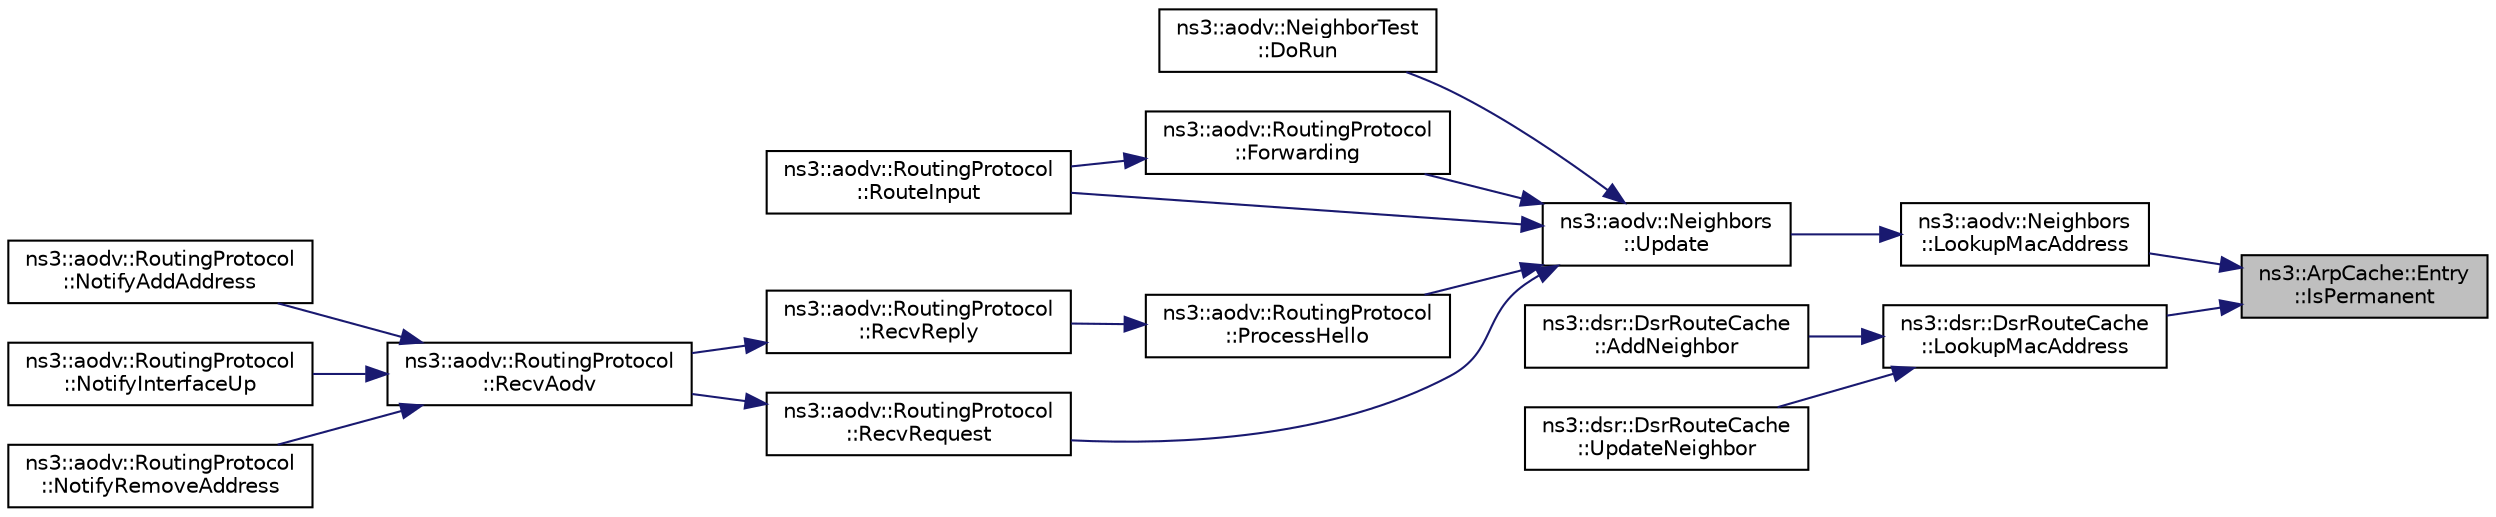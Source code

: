digraph "ns3::ArpCache::Entry::IsPermanent"
{
 // LATEX_PDF_SIZE
  edge [fontname="Helvetica",fontsize="10",labelfontname="Helvetica",labelfontsize="10"];
  node [fontname="Helvetica",fontsize="10",shape=record];
  rankdir="RL";
  Node1 [label="ns3::ArpCache::Entry\l::IsPermanent",height=0.2,width=0.4,color="black", fillcolor="grey75", style="filled", fontcolor="black",tooltip=" "];
  Node1 -> Node2 [dir="back",color="midnightblue",fontsize="10",style="solid",fontname="Helvetica"];
  Node2 [label="ns3::aodv::Neighbors\l::LookupMacAddress",height=0.2,width=0.4,color="black", fillcolor="white", style="filled",URL="$classns3_1_1aodv_1_1_neighbors.html#a80fe8ddf0e7d8790a897fa32fd3063a1",tooltip="Find MAC address by IP using list of ARP caches."];
  Node2 -> Node3 [dir="back",color="midnightblue",fontsize="10",style="solid",fontname="Helvetica"];
  Node3 [label="ns3::aodv::Neighbors\l::Update",height=0.2,width=0.4,color="black", fillcolor="white", style="filled",URL="$classns3_1_1aodv_1_1_neighbors.html#a88577f05c06fbff8cf9ed281e9077f6e",tooltip="Update expire time for entry with address addr, if it exists, else add new entry."];
  Node3 -> Node4 [dir="back",color="midnightblue",fontsize="10",style="solid",fontname="Helvetica"];
  Node4 [label="ns3::aodv::NeighborTest\l::DoRun",height=0.2,width=0.4,color="black", fillcolor="white", style="filled",URL="$structns3_1_1aodv_1_1_neighbor_test.html#aeb957b7644d6c77f5d0d43d2c160897f",tooltip="Implementation to actually run this TestCase."];
  Node3 -> Node5 [dir="back",color="midnightblue",fontsize="10",style="solid",fontname="Helvetica"];
  Node5 [label="ns3::aodv::RoutingProtocol\l::Forwarding",height=0.2,width=0.4,color="black", fillcolor="white", style="filled",URL="$classns3_1_1aodv_1_1_routing_protocol.html#ac2a8a2aa27dacd9fec657bcb3495bed3",tooltip="If route exists and is valid, forward packet."];
  Node5 -> Node6 [dir="back",color="midnightblue",fontsize="10",style="solid",fontname="Helvetica"];
  Node6 [label="ns3::aodv::RoutingProtocol\l::RouteInput",height=0.2,width=0.4,color="black", fillcolor="white", style="filled",URL="$classns3_1_1aodv_1_1_routing_protocol.html#a2190605f405bf68aef54630652988163",tooltip="Route an input packet (to be forwarded or locally delivered)"];
  Node3 -> Node7 [dir="back",color="midnightblue",fontsize="10",style="solid",fontname="Helvetica"];
  Node7 [label="ns3::aodv::RoutingProtocol\l::ProcessHello",height=0.2,width=0.4,color="black", fillcolor="white", style="filled",URL="$classns3_1_1aodv_1_1_routing_protocol.html#a5535371d9e72ee97a24be5b67eef982f",tooltip="Process hello message."];
  Node7 -> Node8 [dir="back",color="midnightblue",fontsize="10",style="solid",fontname="Helvetica"];
  Node8 [label="ns3::aodv::RoutingProtocol\l::RecvReply",height=0.2,width=0.4,color="black", fillcolor="white", style="filled",URL="$classns3_1_1aodv_1_1_routing_protocol.html#a15459eff0cb816e8d03a73c78d9cdc9d",tooltip="Receive RREP."];
  Node8 -> Node9 [dir="back",color="midnightblue",fontsize="10",style="solid",fontname="Helvetica"];
  Node9 [label="ns3::aodv::RoutingProtocol\l::RecvAodv",height=0.2,width=0.4,color="black", fillcolor="white", style="filled",URL="$classns3_1_1aodv_1_1_routing_protocol.html#a08c44000f66533e69bde85d68d75c354",tooltip="Receive and process control packet."];
  Node9 -> Node10 [dir="back",color="midnightblue",fontsize="10",style="solid",fontname="Helvetica"];
  Node10 [label="ns3::aodv::RoutingProtocol\l::NotifyAddAddress",height=0.2,width=0.4,color="black", fillcolor="white", style="filled",URL="$classns3_1_1aodv_1_1_routing_protocol.html#a8d6ee1881856a557d8c051e40785e51b",tooltip=" "];
  Node9 -> Node11 [dir="back",color="midnightblue",fontsize="10",style="solid",fontname="Helvetica"];
  Node11 [label="ns3::aodv::RoutingProtocol\l::NotifyInterfaceUp",height=0.2,width=0.4,color="black", fillcolor="white", style="filled",URL="$classns3_1_1aodv_1_1_routing_protocol.html#a006b7deb41f4eb2dc1e0d69d50c5a284",tooltip=" "];
  Node9 -> Node12 [dir="back",color="midnightblue",fontsize="10",style="solid",fontname="Helvetica"];
  Node12 [label="ns3::aodv::RoutingProtocol\l::NotifyRemoveAddress",height=0.2,width=0.4,color="black", fillcolor="white", style="filled",URL="$classns3_1_1aodv_1_1_routing_protocol.html#aa3ada55a69e945cc414d87566cca0388",tooltip=" "];
  Node3 -> Node13 [dir="back",color="midnightblue",fontsize="10",style="solid",fontname="Helvetica"];
  Node13 [label="ns3::aodv::RoutingProtocol\l::RecvRequest",height=0.2,width=0.4,color="black", fillcolor="white", style="filled",URL="$classns3_1_1aodv_1_1_routing_protocol.html#adc8555f0e1e8ba05ea80a412b412d064",tooltip="Receive RREQ."];
  Node13 -> Node9 [dir="back",color="midnightblue",fontsize="10",style="solid",fontname="Helvetica"];
  Node3 -> Node6 [dir="back",color="midnightblue",fontsize="10",style="solid",fontname="Helvetica"];
  Node1 -> Node14 [dir="back",color="midnightblue",fontsize="10",style="solid",fontname="Helvetica"];
  Node14 [label="ns3::dsr::DsrRouteCache\l::LookupMacAddress",height=0.2,width=0.4,color="black", fillcolor="white", style="filled",URL="$classns3_1_1dsr_1_1_dsr_route_cache.html#a7eee2bcac92cb3791cf6a2b45d5e67d8",tooltip="Find MAC address by IP using list of ARP caches."];
  Node14 -> Node15 [dir="back",color="midnightblue",fontsize="10",style="solid",fontname="Helvetica"];
  Node15 [label="ns3::dsr::DsrRouteCache\l::AddNeighbor",height=0.2,width=0.4,color="black", fillcolor="white", style="filled",URL="$classns3_1_1dsr_1_1_dsr_route_cache.html#aff6d75f7d80d35771b811c16a98af867",tooltip="Add to the neighbor list."];
  Node14 -> Node16 [dir="back",color="midnightblue",fontsize="10",style="solid",fontname="Helvetica"];
  Node16 [label="ns3::dsr::DsrRouteCache\l::UpdateNeighbor",height=0.2,width=0.4,color="black", fillcolor="white", style="filled",URL="$classns3_1_1dsr_1_1_dsr_route_cache.html#acfa1d1263cce66806fa910f6a3de342a",tooltip="Update expire time for entry with address addr, if it exists, else add new entry."];
}
